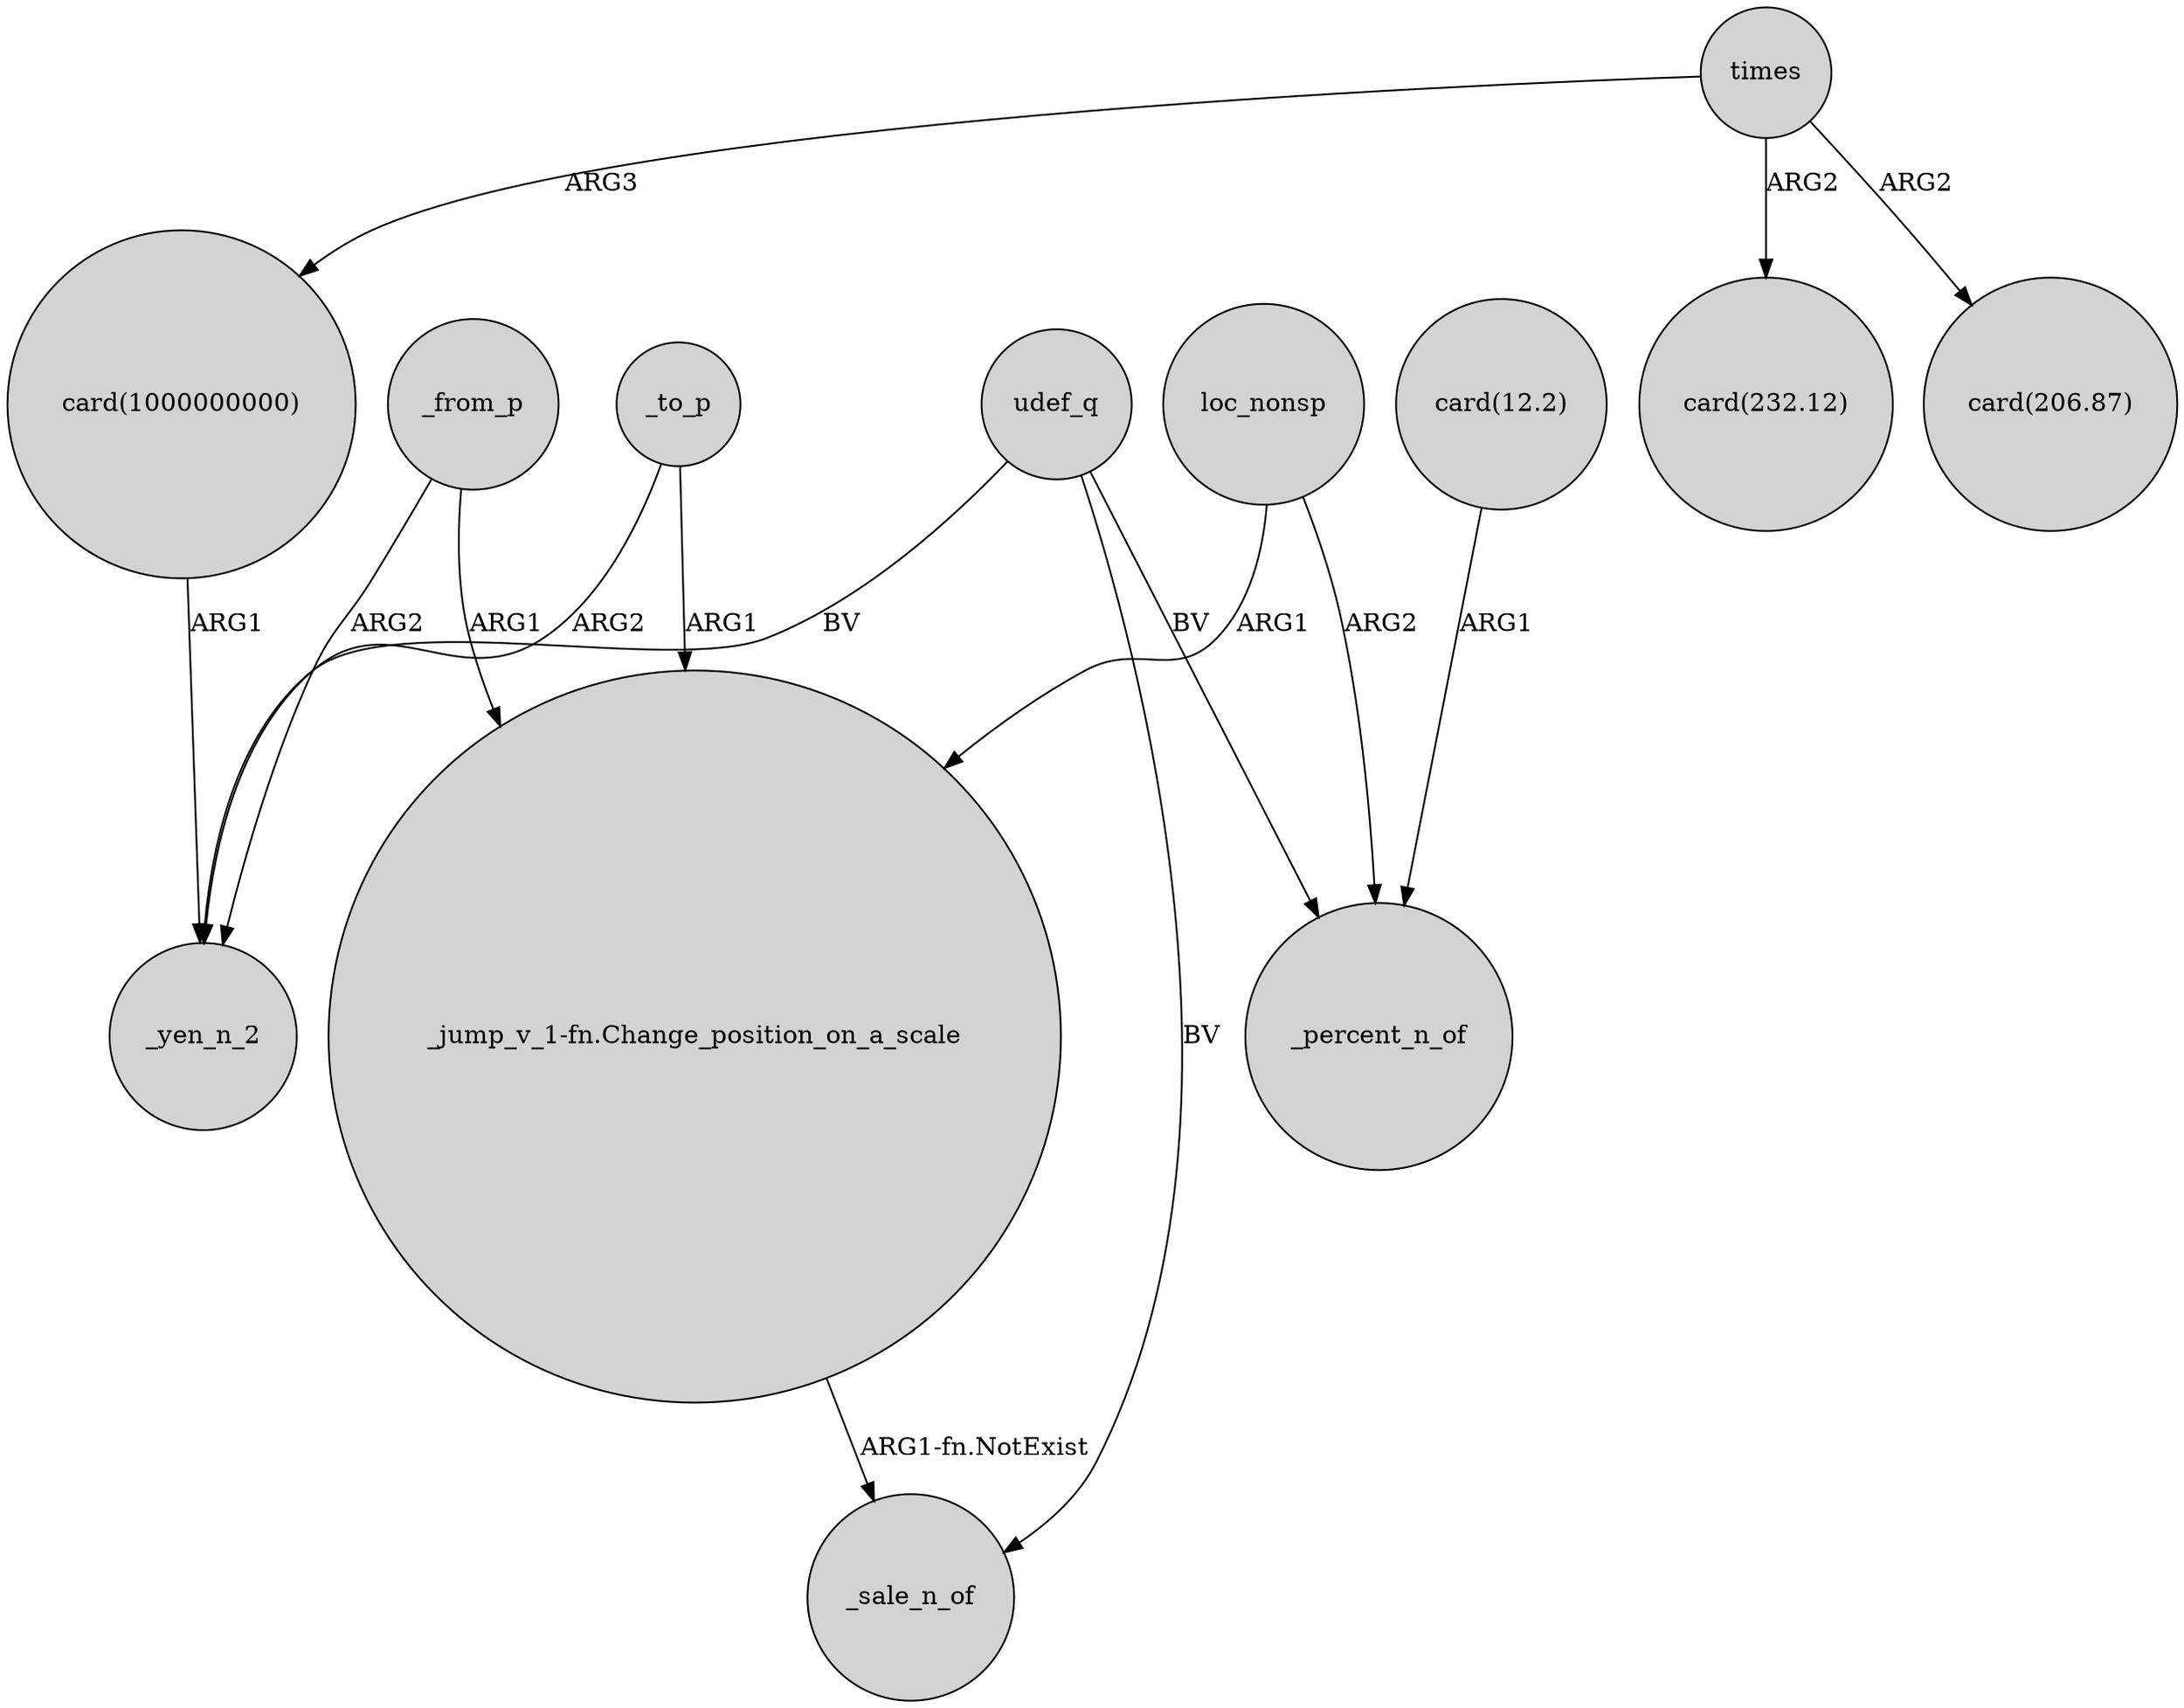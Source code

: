 digraph {
	node [shape=circle style=filled]
	_to_p -> _yen_n_2 [label=ARG2]
	udef_q -> _yen_n_2 [label=BV]
	"card(1000000000)" -> _yen_n_2 [label=ARG1]
	_from_p -> "_jump_v_1-fn.Change_position_on_a_scale" [label=ARG1]
	times -> "card(232.12)" [label=ARG2]
	udef_q -> _percent_n_of [label=BV]
	loc_nonsp -> _percent_n_of [label=ARG2]
	_from_p -> _yen_n_2 [label=ARG2]
	"_jump_v_1-fn.Change_position_on_a_scale" -> _sale_n_of [label="ARG1-fn.NotExist"]
	"card(12.2)" -> _percent_n_of [label=ARG1]
	_to_p -> "_jump_v_1-fn.Change_position_on_a_scale" [label=ARG1]
	times -> "card(206.87)" [label=ARG2]
	times -> "card(1000000000)" [label=ARG3]
	udef_q -> _sale_n_of [label=BV]
	loc_nonsp -> "_jump_v_1-fn.Change_position_on_a_scale" [label=ARG1]
}
